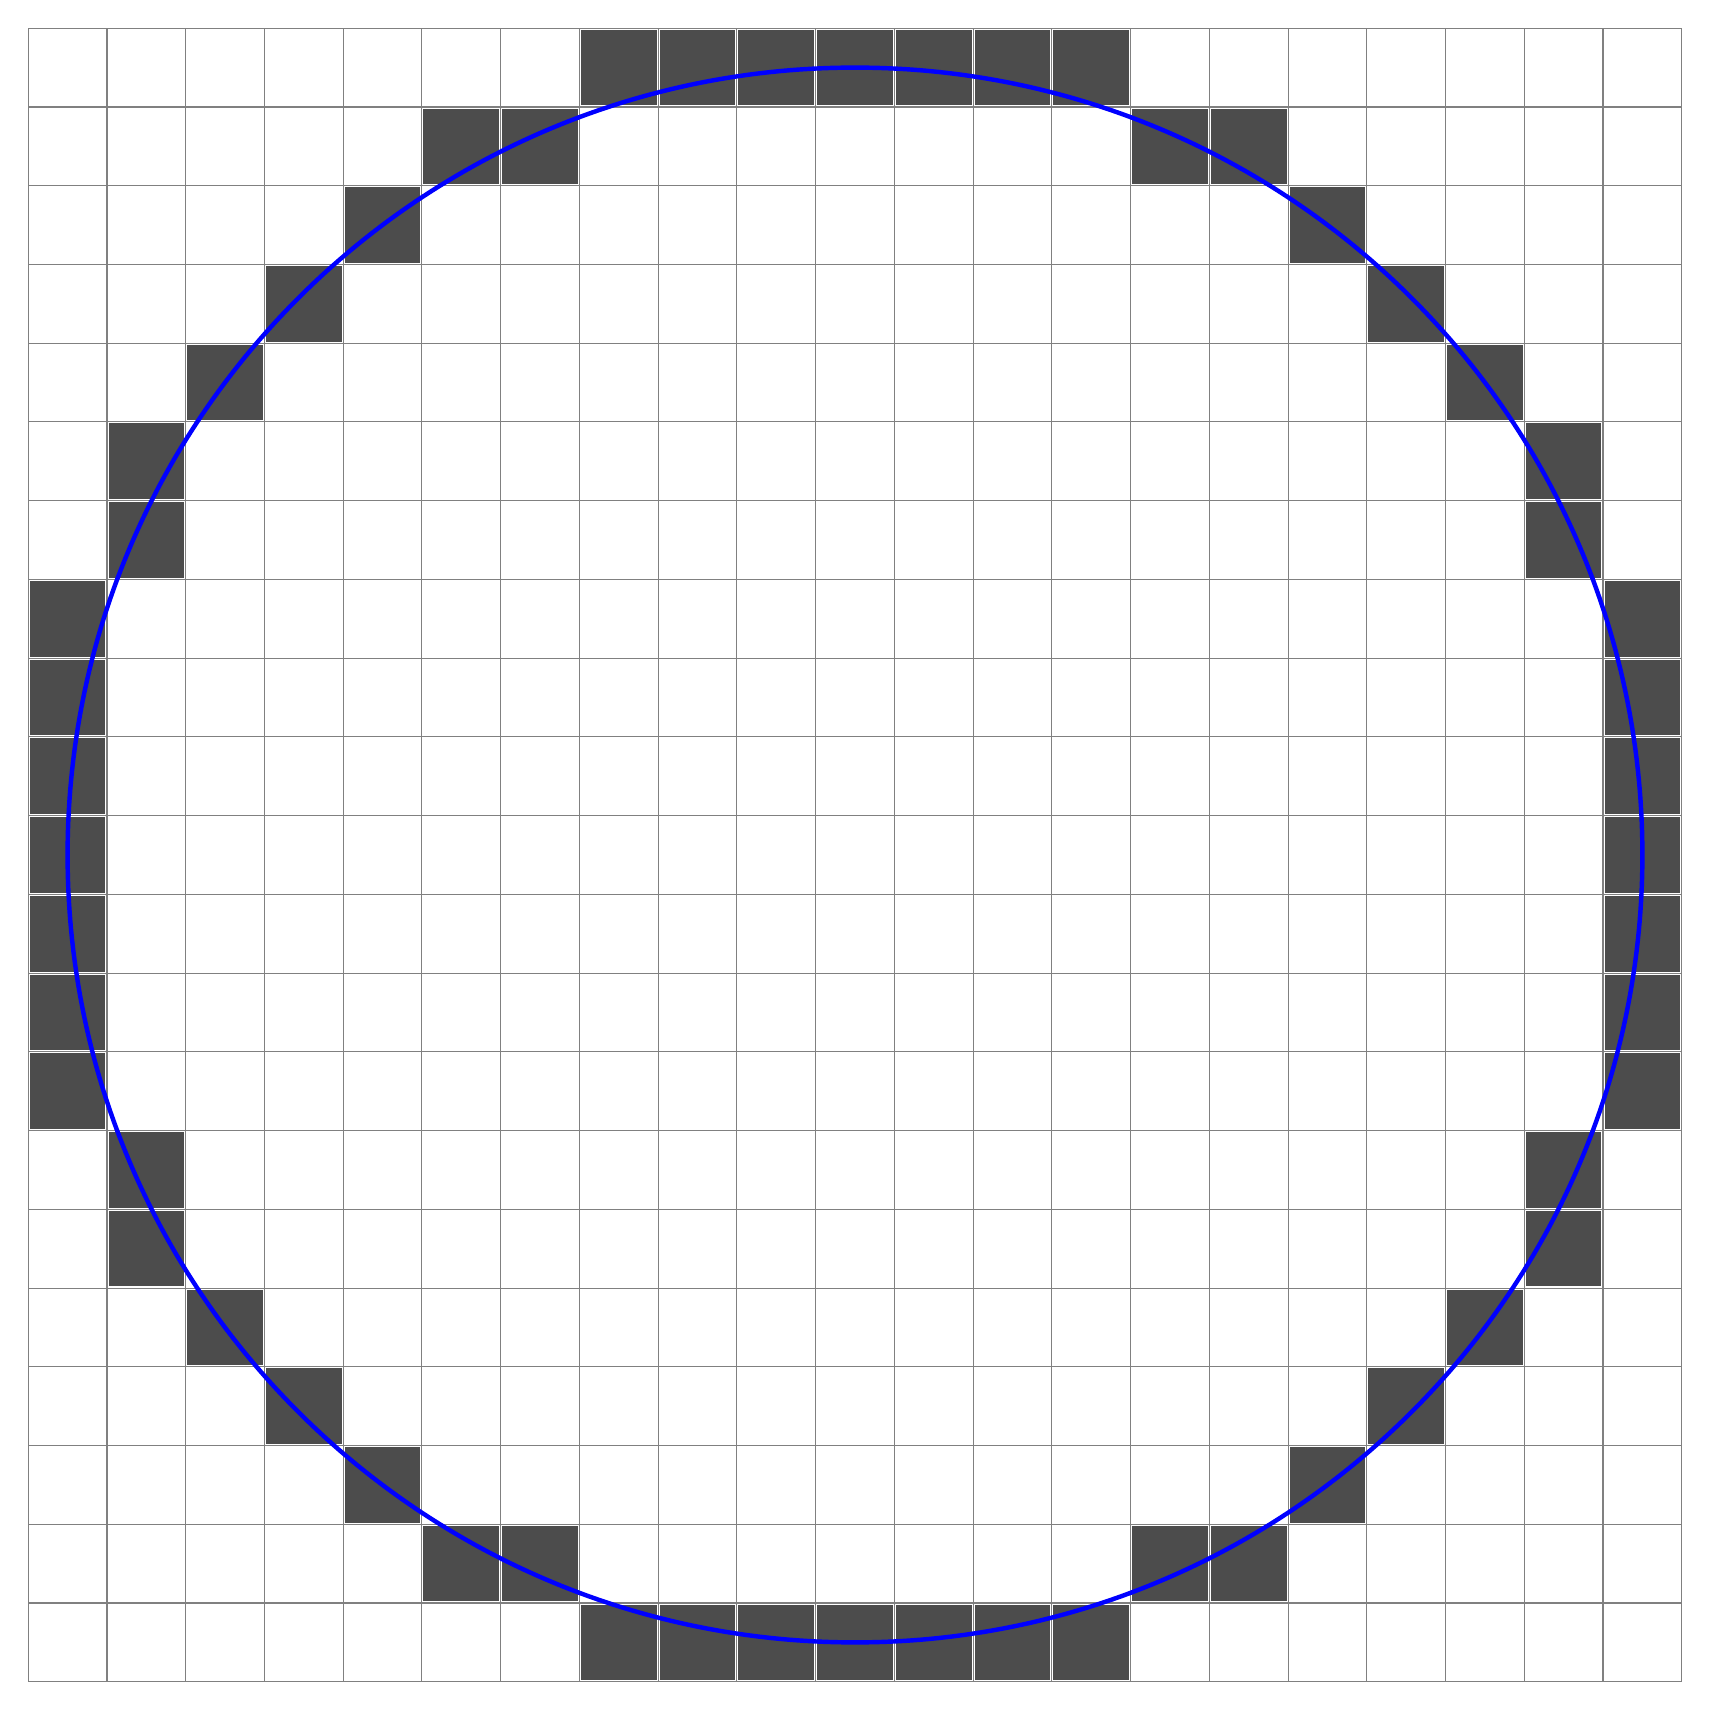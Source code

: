 ﻿\begin{tikzpicture}[scale=1]

\def\r{10}

\newcommand{\pixel}[3]{\fill[#3] (#1-0.48,#2-0.48) rectangle ++(0.96,0.96);}
\newcommand{\cross}[3]{
\draw[black,very thick] (#1-0.2,#2)--++(0.4,0);
\draw[black,very thick] (#1,#2-0.2)--++(0,0.4);
\node[black, below right] at (#1,#2) {#3};
}



% Arc de cercle de rayon r
\pgfmathtruncatemacro\i{0}
\pgfmathtruncatemacro\j{\r}
\pgfmathtruncatemacro\d{3-2*\r}

\foreach\i in {0,...,\r}{
    \pixel{\j}{\i}{black!70}   % copies
    \pixel{-\i}{\j}{black!70}
    \pixel{-\j}{\i}{black!70}
    \pixel{\i}{-\j}{black!70}
    \pixel{\j}{-\i}{black!70}
    \pixel{-\i}{-\j}{black!70}
    \pixel{-\j}{-\i}{black!70}

    \pixel{\i}{\j}{black!70}    % original

    \ifnum\d<0
         \pgfmathtruncatemacro\d{\d+4*\i+6}
         \global\let\d\d
   

    \else
         \pgfmathtruncatemacro\d{\d+4*\i-4*\j+10}
         \global\let\d\d
         \pgfmathtruncatemacro\j{\j-1}
         \global\let\j\j

    \fi

    \ifnum\i>\j
        \breakforeach
    \fi
        
}

% Grille
\pgfmathtruncatemacro\xmax{\r +1}
\pgfmathtruncatemacro\ymax{\r +1}

\draw[thin,gray,xshift=-0.5cm,yshift=-0.5cm] (-\xmax+1,-\ymax+1) grid (\xmax,\ymax);

%\draw[->,>=latex,thick] (-\xmax-1,0)--(\xmax+1,0) node[above]{$i$};
%\draw[->,>=latex,thick] (0,-\ymax-1)--(0,\ymax+1) node[left]{$j$};

% \foreach \x in {0,...,\r}{
%     \node[below] at (\x,-0.2) {\tiny $\x$};
% }
% \foreach \y in {0,...,\r}{
%     \node[left] at (-0.2,\y) {\tiny $\y$};
% }


% Vrai cercle
\draw[blue, ultra thick, opacity=1] (0,0) circle (\r);

% Arc
% \draw[red, ultra thick, opacity=0.9] (0,0) -- (90:\r);
% \draw[red, ultra thick, opacity=0.9] (0,0) -- (45:\r);
% \draw[red, ultra thick, opacity=0.9] (0,\r) arc (90:45:\r);

\end{tikzpicture}